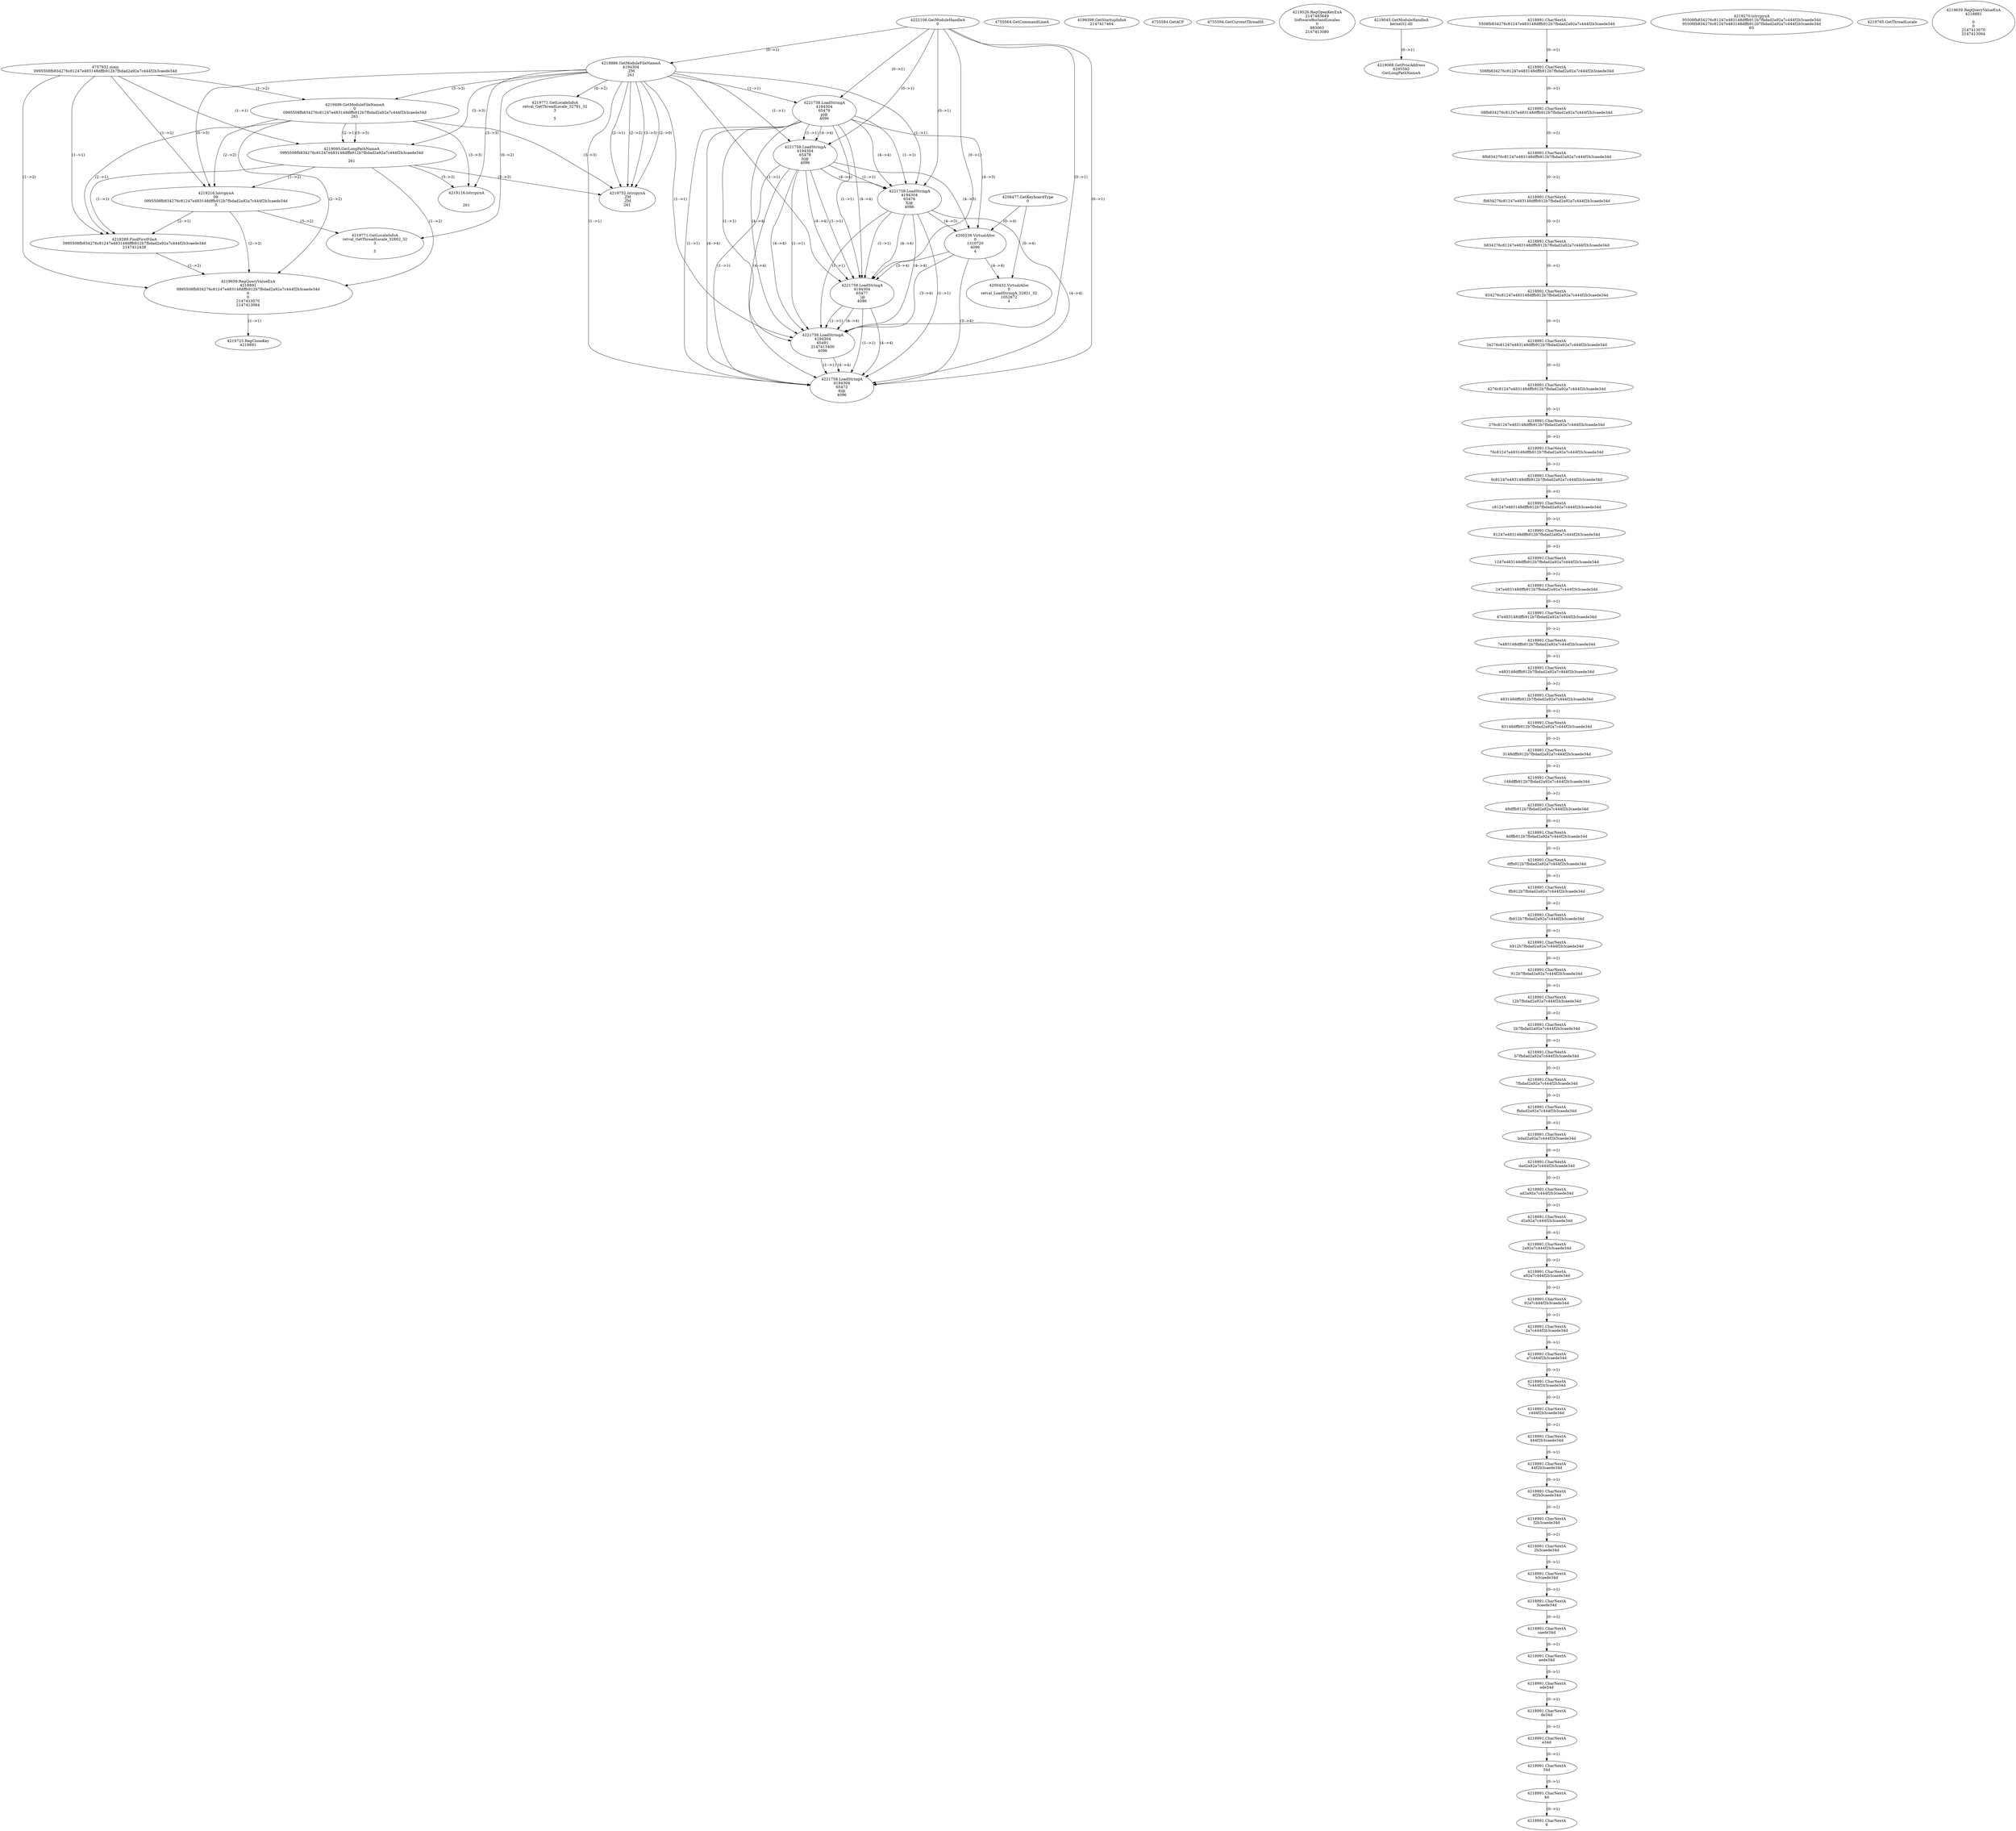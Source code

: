// Global SCDG with merge call
digraph {
	0 [label="4757932.main
0995508fb834276c81247e483148dffb912b7fbdad2a92a7c444f2b3caede34d"]
	1 [label="4222108.GetModuleHandleA
0"]
	2 [label="4208477.GetKeyboardType
0"]
	3 [label="4755564.GetCommandLineA
"]
	4 [label="4199398.GetStartupInfoA
2147417464"]
	5 [label="4755584.GetACP
"]
	6 [label="4755594.GetCurrentThreadId
"]
	7 [label="4218886.GetModuleFileNameA
4194304
.ZM
261"]
	1 -> 7 [label="(0-->1)"]
	8 [label="4219496.GetModuleFileNameA
0
0995508fb834276c81247e483148dffb912b7fbdad2a92a7c444f2b3caede34d
261"]
	0 -> 8 [label="(1-->2)"]
	7 -> 8 [label="(3-->3)"]
	9 [label="4219526.RegOpenKeyExA
2147483649
Software\Borland\Locales
0
983065
2147413080"]
	10 [label="4219045.GetModuleHandleA
kernel32.dll"]
	11 [label="4219068.GetProcAddress
6295592
GetLongPathNameA"]
	10 -> 11 [label="(0-->1)"]
	12 [label="4219095.GetLongPathNameA
0995508fb834276c81247e483148dffb912b7fbdad2a92a7c444f2b3caede34d

261"]
	0 -> 12 [label="(1-->1)"]
	8 -> 12 [label="(2-->1)"]
	7 -> 12 [label="(3-->3)"]
	8 -> 12 [label="(3-->3)"]
	13 [label="4219216.lstrcpynA
09
0995508fb834276c81247e483148dffb912b7fbdad2a92a7c444f2b3caede34d
3"]
	0 -> 13 [label="(1-->2)"]
	8 -> 13 [label="(2-->2)"]
	12 -> 13 [label="(1-->2)"]
	7 -> 13 [label="(0-->3)"]
	14 [label="4218991.CharNextA
5508fb834276c81247e483148dffb912b7fbdad2a92a7c444f2b3caede34d"]
	15 [label="4218991.CharNextA
508fb834276c81247e483148dffb912b7fbdad2a92a7c444f2b3caede34d"]
	14 -> 15 [label="(0-->1)"]
	16 [label="4218991.CharNextA
08fb834276c81247e483148dffb912b7fbdad2a92a7c444f2b3caede34d"]
	15 -> 16 [label="(0-->1)"]
	17 [label="4218991.CharNextA
8fb834276c81247e483148dffb912b7fbdad2a92a7c444f2b3caede34d"]
	16 -> 17 [label="(0-->1)"]
	18 [label="4218991.CharNextA
fb834276c81247e483148dffb912b7fbdad2a92a7c444f2b3caede34d"]
	17 -> 18 [label="(0-->1)"]
	19 [label="4218991.CharNextA
b834276c81247e483148dffb912b7fbdad2a92a7c444f2b3caede34d"]
	18 -> 19 [label="(0-->1)"]
	20 [label="4218991.CharNextA
834276c81247e483148dffb912b7fbdad2a92a7c444f2b3caede34d"]
	19 -> 20 [label="(0-->1)"]
	21 [label="4218991.CharNextA
34276c81247e483148dffb912b7fbdad2a92a7c444f2b3caede34d"]
	20 -> 21 [label="(0-->1)"]
	22 [label="4218991.CharNextA
4276c81247e483148dffb912b7fbdad2a92a7c444f2b3caede34d"]
	21 -> 22 [label="(0-->1)"]
	23 [label="4218991.CharNextA
276c81247e483148dffb912b7fbdad2a92a7c444f2b3caede34d"]
	22 -> 23 [label="(0-->1)"]
	24 [label="4218991.CharNextA
76c81247e483148dffb912b7fbdad2a92a7c444f2b3caede34d"]
	23 -> 24 [label="(0-->1)"]
	25 [label="4218991.CharNextA
6c81247e483148dffb912b7fbdad2a92a7c444f2b3caede34d"]
	24 -> 25 [label="(0-->1)"]
	26 [label="4218991.CharNextA
c81247e483148dffb912b7fbdad2a92a7c444f2b3caede34d"]
	25 -> 26 [label="(0-->1)"]
	27 [label="4218991.CharNextA
81247e483148dffb912b7fbdad2a92a7c444f2b3caede34d"]
	26 -> 27 [label="(0-->1)"]
	28 [label="4218991.CharNextA
1247e483148dffb912b7fbdad2a92a7c444f2b3caede34d"]
	27 -> 28 [label="(0-->1)"]
	29 [label="4218991.CharNextA
247e483148dffb912b7fbdad2a92a7c444f2b3caede34d"]
	28 -> 29 [label="(0-->1)"]
	30 [label="4218991.CharNextA
47e483148dffb912b7fbdad2a92a7c444f2b3caede34d"]
	29 -> 30 [label="(0-->1)"]
	31 [label="4218991.CharNextA
7e483148dffb912b7fbdad2a92a7c444f2b3caede34d"]
	30 -> 31 [label="(0-->1)"]
	32 [label="4218991.CharNextA
e483148dffb912b7fbdad2a92a7c444f2b3caede34d"]
	31 -> 32 [label="(0-->1)"]
	33 [label="4218991.CharNextA
483148dffb912b7fbdad2a92a7c444f2b3caede34d"]
	32 -> 33 [label="(0-->1)"]
	34 [label="4218991.CharNextA
83148dffb912b7fbdad2a92a7c444f2b3caede34d"]
	33 -> 34 [label="(0-->1)"]
	35 [label="4218991.CharNextA
3148dffb912b7fbdad2a92a7c444f2b3caede34d"]
	34 -> 35 [label="(0-->1)"]
	36 [label="4218991.CharNextA
148dffb912b7fbdad2a92a7c444f2b3caede34d"]
	35 -> 36 [label="(0-->1)"]
	37 [label="4218991.CharNextA
48dffb912b7fbdad2a92a7c444f2b3caede34d"]
	36 -> 37 [label="(0-->1)"]
	38 [label="4218991.CharNextA
8dffb912b7fbdad2a92a7c444f2b3caede34d"]
	37 -> 38 [label="(0-->1)"]
	39 [label="4218991.CharNextA
dffb912b7fbdad2a92a7c444f2b3caede34d"]
	38 -> 39 [label="(0-->1)"]
	40 [label="4218991.CharNextA
ffb912b7fbdad2a92a7c444f2b3caede34d"]
	39 -> 40 [label="(0-->1)"]
	41 [label="4218991.CharNextA
fb912b7fbdad2a92a7c444f2b3caede34d"]
	40 -> 41 [label="(0-->1)"]
	42 [label="4218991.CharNextA
b912b7fbdad2a92a7c444f2b3caede34d"]
	41 -> 42 [label="(0-->1)"]
	43 [label="4218991.CharNextA
912b7fbdad2a92a7c444f2b3caede34d"]
	42 -> 43 [label="(0-->1)"]
	44 [label="4218991.CharNextA
12b7fbdad2a92a7c444f2b3caede34d"]
	43 -> 44 [label="(0-->1)"]
	45 [label="4218991.CharNextA
2b7fbdad2a92a7c444f2b3caede34d"]
	44 -> 45 [label="(0-->1)"]
	46 [label="4218991.CharNextA
b7fbdad2a92a7c444f2b3caede34d"]
	45 -> 46 [label="(0-->1)"]
	47 [label="4218991.CharNextA
7fbdad2a92a7c444f2b3caede34d"]
	46 -> 47 [label="(0-->1)"]
	48 [label="4218991.CharNextA
fbdad2a92a7c444f2b3caede34d"]
	47 -> 48 [label="(0-->1)"]
	49 [label="4218991.CharNextA
bdad2a92a7c444f2b3caede34d"]
	48 -> 49 [label="(0-->1)"]
	50 [label="4218991.CharNextA
dad2a92a7c444f2b3caede34d"]
	49 -> 50 [label="(0-->1)"]
	51 [label="4218991.CharNextA
ad2a92a7c444f2b3caede34d"]
	50 -> 51 [label="(0-->1)"]
	52 [label="4218991.CharNextA
d2a92a7c444f2b3caede34d"]
	51 -> 52 [label="(0-->1)"]
	53 [label="4218991.CharNextA
2a92a7c444f2b3caede34d"]
	52 -> 53 [label="(0-->1)"]
	54 [label="4218991.CharNextA
a92a7c444f2b3caede34d"]
	53 -> 54 [label="(0-->1)"]
	55 [label="4218991.CharNextA
92a7c444f2b3caede34d"]
	54 -> 55 [label="(0-->1)"]
	56 [label="4218991.CharNextA
2a7c444f2b3caede34d"]
	55 -> 56 [label="(0-->1)"]
	57 [label="4218991.CharNextA
a7c444f2b3caede34d"]
	56 -> 57 [label="(0-->1)"]
	58 [label="4218991.CharNextA
7c444f2b3caede34d"]
	57 -> 58 [label="(0-->1)"]
	59 [label="4218991.CharNextA
c444f2b3caede34d"]
	58 -> 59 [label="(0-->1)"]
	60 [label="4218991.CharNextA
444f2b3caede34d"]
	59 -> 60 [label="(0-->1)"]
	61 [label="4218991.CharNextA
44f2b3caede34d"]
	60 -> 61 [label="(0-->1)"]
	62 [label="4218991.CharNextA
4f2b3caede34d"]
	61 -> 62 [label="(0-->1)"]
	63 [label="4218991.CharNextA
f2b3caede34d"]
	62 -> 63 [label="(0-->1)"]
	64 [label="4218991.CharNextA
2b3caede34d"]
	63 -> 64 [label="(0-->1)"]
	65 [label="4218991.CharNextA
b3caede34d"]
	64 -> 65 [label="(0-->1)"]
	66 [label="4218991.CharNextA
3caede34d"]
	65 -> 66 [label="(0-->1)"]
	67 [label="4218991.CharNextA
caede34d"]
	66 -> 67 [label="(0-->1)"]
	68 [label="4218991.CharNextA
aede34d"]
	67 -> 68 [label="(0-->1)"]
	69 [label="4218991.CharNextA
ede34d"]
	68 -> 69 [label="(0-->1)"]
	70 [label="4218991.CharNextA
de34d"]
	69 -> 70 [label="(0-->1)"]
	71 [label="4218991.CharNextA
e34d"]
	70 -> 71 [label="(0-->1)"]
	72 [label="4218991.CharNextA
34d"]
	71 -> 72 [label="(0-->1)"]
	73 [label="4218991.CharNextA
4d"]
	72 -> 73 [label="(0-->1)"]
	74 [label="4218991.CharNextA
d"]
	73 -> 74 [label="(0-->1)"]
	75 [label="4219270.lstrcpynA
95508fb834276c81247e483148dffb912b7fbdad2a92a7c444f2b3caede34d
95508fb834276c81247e483148dffb912b7fbdad2a92a7c444f2b3caede34d
63"]
	76 [label="4219289.FindFirstFileA
0995508fb834276c81247e483148dffb912b7fbdad2a92a7c444f2b3caede34d
2147412438"]
	0 -> 76 [label="(1-->1)"]
	8 -> 76 [label="(2-->1)"]
	12 -> 76 [label="(1-->1)"]
	13 -> 76 [label="(2-->1)"]
	77 [label="4219659.RegQueryValueExA
4218891
0995508fb834276c81247e483148dffb912b7fbdad2a92a7c444f2b3caede34d
0
0
2147413070
2147413064"]
	0 -> 77 [label="(1-->2)"]
	8 -> 77 [label="(2-->2)"]
	12 -> 77 [label="(1-->2)"]
	13 -> 77 [label="(2-->2)"]
	76 -> 77 [label="(1-->2)"]
	78 [label="4219723.RegCloseKey
4218891"]
	77 -> 78 [label="(1-->1)"]
	79 [label="4219752.lstrcpynA
.ZM
.ZM
261"]
	7 -> 79 [label="(2-->1)"]
	7 -> 79 [label="(2-->2)"]
	7 -> 79 [label="(3-->3)"]
	8 -> 79 [label="(3-->3)"]
	12 -> 79 [label="(3-->3)"]
	7 -> 79 [label="(2-->0)"]
	80 [label="4219765.GetThreadLocale
"]
	81 [label="4219771.GetLocaleInfoA
retval_GetThreadLocale_32802_32
3

5"]
	7 -> 81 [label="(0-->2)"]
	13 -> 81 [label="(3-->2)"]
	82 [label="4221758.LoadStringA
4194304
65479
p|@
4096"]
	1 -> 82 [label="(0-->1)"]
	7 -> 82 [label="(1-->1)"]
	83 [label="4221758.LoadStringA
4194304
65478
h|@
4096"]
	1 -> 83 [label="(0-->1)"]
	7 -> 83 [label="(1-->1)"]
	82 -> 83 [label="(1-->1)"]
	82 -> 83 [label="(4-->4)"]
	84 [label="4221758.LoadStringA
4194304
65476
X|@
4096"]
	1 -> 84 [label="(0-->1)"]
	7 -> 84 [label="(1-->1)"]
	82 -> 84 [label="(1-->1)"]
	83 -> 84 [label="(1-->1)"]
	82 -> 84 [label="(4-->4)"]
	83 -> 84 [label="(4-->4)"]
	85 [label="4200238.VirtualAlloc
0
1310720
4096
4"]
	82 -> 85 [label="(4-->3)"]
	83 -> 85 [label="(4-->3)"]
	84 -> 85 [label="(4-->3)"]
	2 -> 85 [label="(0-->4)"]
	86 [label="4221758.LoadStringA
4194304
65477
`|@
4096"]
	1 -> 86 [label="(0-->1)"]
	7 -> 86 [label="(1-->1)"]
	82 -> 86 [label="(1-->1)"]
	83 -> 86 [label="(1-->1)"]
	84 -> 86 [label="(1-->1)"]
	82 -> 86 [label="(4-->4)"]
	83 -> 86 [label="(4-->4)"]
	84 -> 86 [label="(4-->4)"]
	85 -> 86 [label="(3-->4)"]
	87 [label="4221758.LoadStringA
4194304
65491
2147413400
4096"]
	1 -> 87 [label="(0-->1)"]
	7 -> 87 [label="(1-->1)"]
	82 -> 87 [label="(1-->1)"]
	83 -> 87 [label="(1-->1)"]
	84 -> 87 [label="(1-->1)"]
	86 -> 87 [label="(1-->1)"]
	82 -> 87 [label="(4-->4)"]
	83 -> 87 [label="(4-->4)"]
	84 -> 87 [label="(4-->4)"]
	85 -> 87 [label="(3-->4)"]
	86 -> 87 [label="(4-->4)"]
	88 [label="4221758.LoadStringA
4194304
65472
8|@
4096"]
	1 -> 88 [label="(0-->1)"]
	7 -> 88 [label="(1-->1)"]
	82 -> 88 [label="(1-->1)"]
	83 -> 88 [label="(1-->1)"]
	84 -> 88 [label="(1-->1)"]
	86 -> 88 [label="(1-->1)"]
	87 -> 88 [label="(1-->1)"]
	82 -> 88 [label="(4-->4)"]
	83 -> 88 [label="(4-->4)"]
	84 -> 88 [label="(4-->4)"]
	85 -> 88 [label="(3-->4)"]
	86 -> 88 [label="(4-->4)"]
	87 -> 88 [label="(4-->4)"]
	89 [label="4200432.VirtualAlloc
0
retval_LoadStringA_32821_32
1052672
4"]
	2 -> 89 [label="(0-->4)"]
	85 -> 89 [label="(4-->4)"]
	90 [label="4219116.lstrcpynA


261"]
	7 -> 90 [label="(3-->3)"]
	8 -> 90 [label="(3-->3)"]
	12 -> 90 [label="(3-->3)"]
	91 [label="4219659.RegQueryValueExA
4218891

0
0
2147413070
2147413064"]
	92 [label="4219771.GetLocaleInfoA
retval_GetThreadLocale_32781_32
3

5"]
	7 -> 92 [label="(0-->2)"]
}
